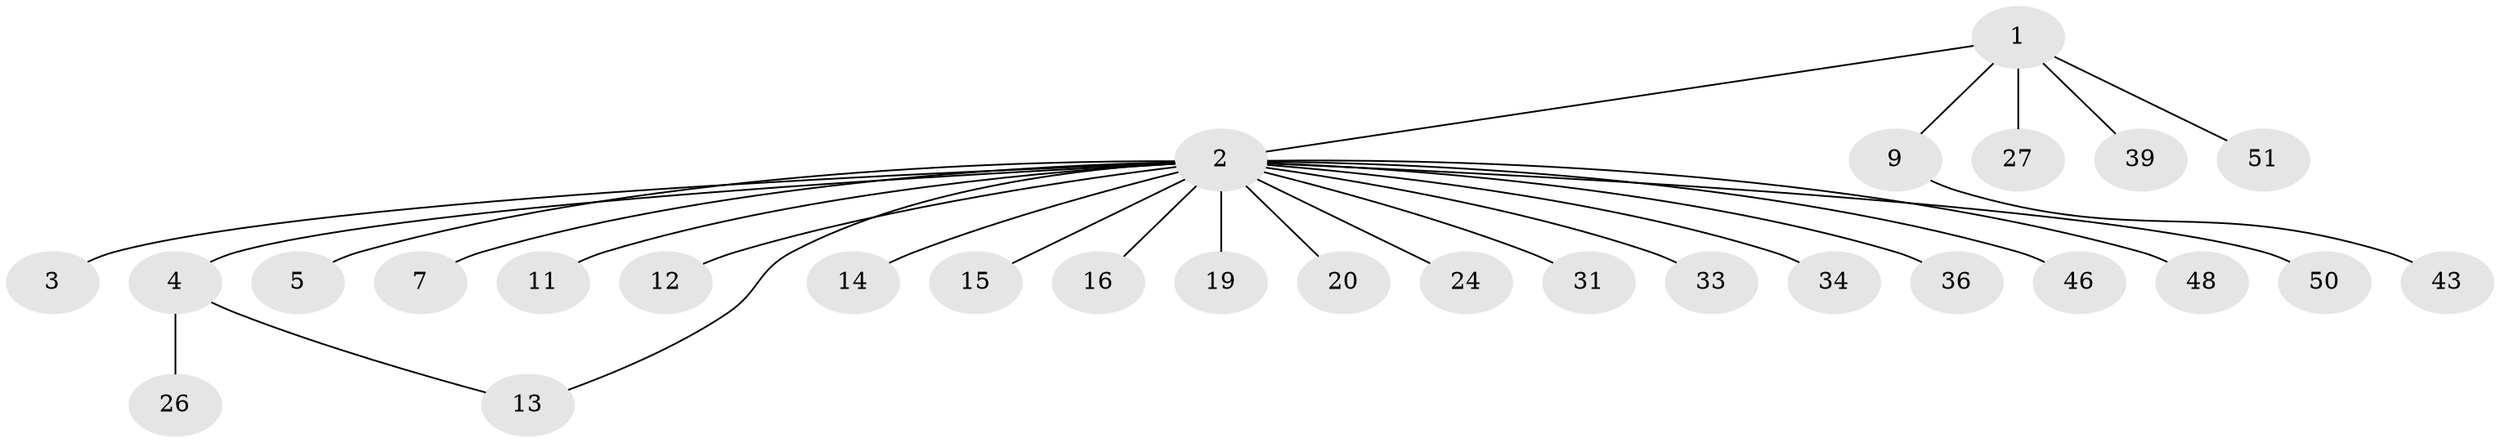 // original degree distribution, {6: 0.017857142857142856, 21: 0.017857142857142856, 1: 0.6785714285714286, 7: 0.017857142857142856, 2: 0.14285714285714285, 4: 0.017857142857142856, 5: 0.017857142857142856, 3: 0.08928571428571429}
// Generated by graph-tools (version 1.1) at 2025/14/03/09/25 04:14:46]
// undirected, 28 vertices, 28 edges
graph export_dot {
graph [start="1"]
  node [color=gray90,style=filled];
  1 [super="+6"];
  2;
  3;
  4 [super="+38+8+17+22"];
  5 [super="+40"];
  7;
  9 [super="+25+45+18+10"];
  11;
  12;
  13 [super="+21+29"];
  14;
  15 [super="+41+23"];
  16;
  19;
  20;
  24;
  26;
  27;
  31;
  33 [super="+37+54"];
  34;
  36 [super="+53"];
  39;
  43;
  46;
  48;
  50;
  51;
  1 -- 2;
  1 -- 9;
  1 -- 27;
  1 -- 39;
  1 -- 51;
  2 -- 3;
  2 -- 4;
  2 -- 5;
  2 -- 7;
  2 -- 11;
  2 -- 12;
  2 -- 13;
  2 -- 14;
  2 -- 15;
  2 -- 16;
  2 -- 19;
  2 -- 20;
  2 -- 24;
  2 -- 31;
  2 -- 33;
  2 -- 34;
  2 -- 36;
  2 -- 46;
  2 -- 48;
  2 -- 50;
  4 -- 26;
  4 -- 13;
  9 -- 43;
}
